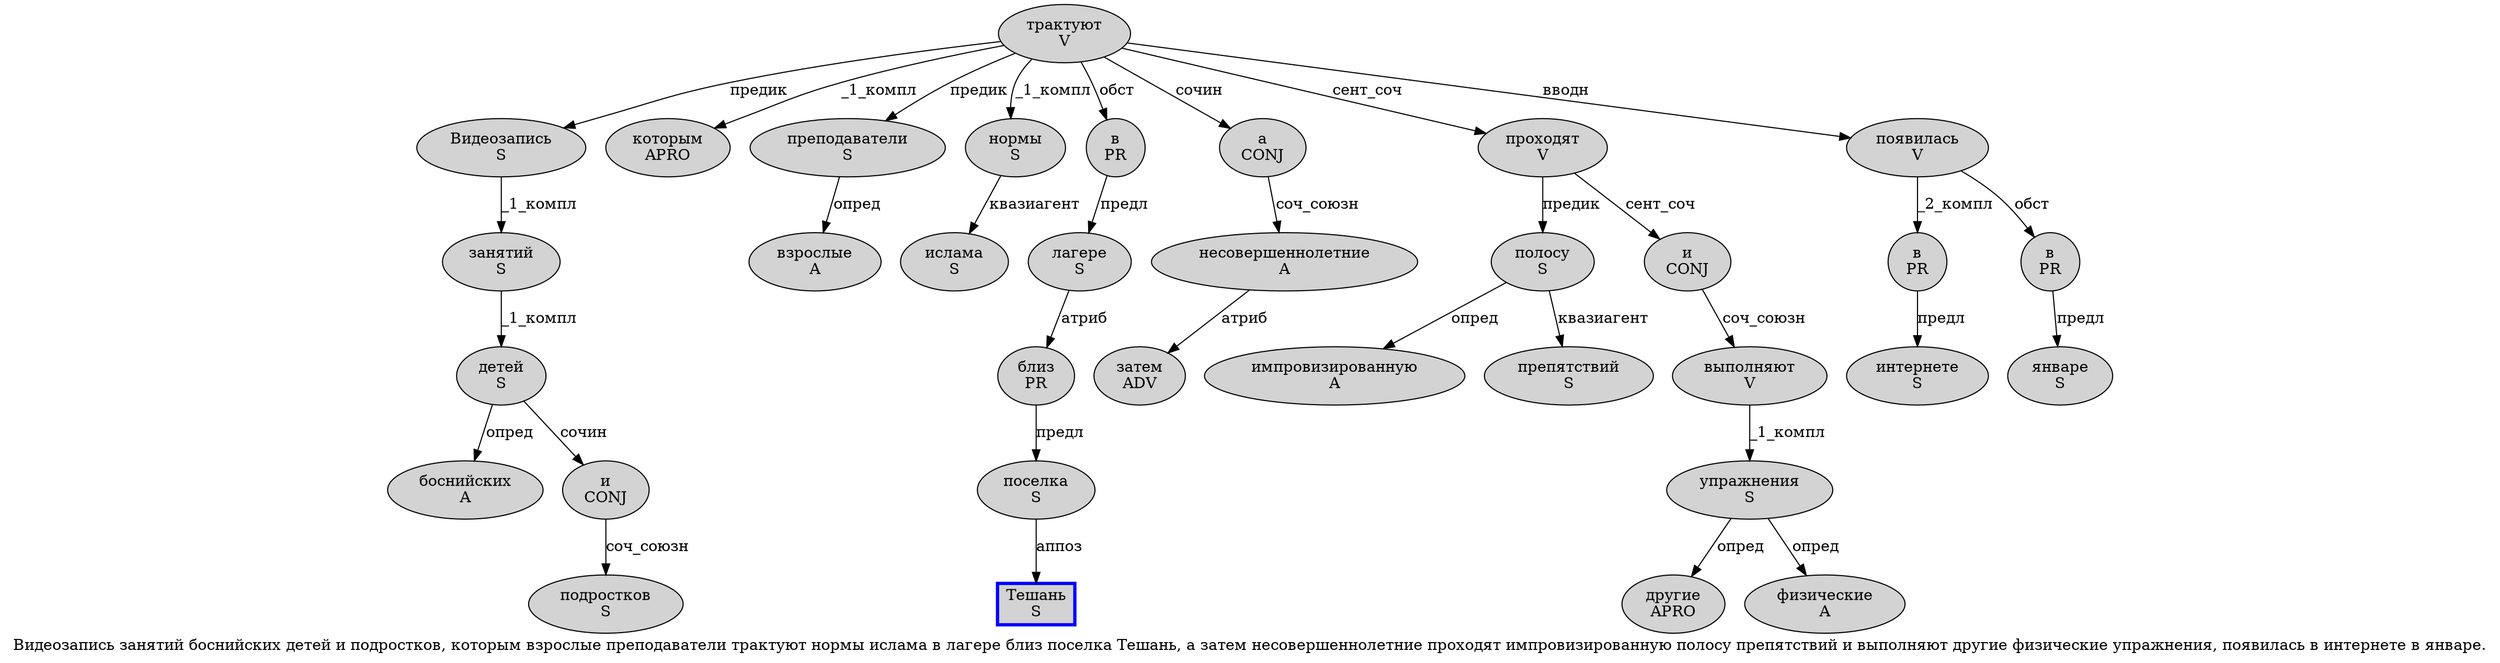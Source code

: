 digraph SENTENCE_83 {
	graph [label="Видеозапись занятий боснийских детей и подростков, которым взрослые преподаватели трактуют нормы ислама в лагере близ поселка Тешань, а затем несовершеннолетние проходят импровизированную полосу препятствий и выполняют другие физические упражнения, появилась в интернете в январе."]
	node [style=filled]
		0 [label="Видеозапись
S" color="" fillcolor=lightgray penwidth=1 shape=ellipse]
		1 [label="занятий
S" color="" fillcolor=lightgray penwidth=1 shape=ellipse]
		2 [label="боснийских
A" color="" fillcolor=lightgray penwidth=1 shape=ellipse]
		3 [label="детей
S" color="" fillcolor=lightgray penwidth=1 shape=ellipse]
		4 [label="и
CONJ" color="" fillcolor=lightgray penwidth=1 shape=ellipse]
		5 [label="подростков
S" color="" fillcolor=lightgray penwidth=1 shape=ellipse]
		7 [label="которым
APRO" color="" fillcolor=lightgray penwidth=1 shape=ellipse]
		8 [label="взрослые
A" color="" fillcolor=lightgray penwidth=1 shape=ellipse]
		9 [label="преподаватели
S" color="" fillcolor=lightgray penwidth=1 shape=ellipse]
		10 [label="трактуют
V" color="" fillcolor=lightgray penwidth=1 shape=ellipse]
		11 [label="нормы
S" color="" fillcolor=lightgray penwidth=1 shape=ellipse]
		12 [label="ислама
S" color="" fillcolor=lightgray penwidth=1 shape=ellipse]
		13 [label="в
PR" color="" fillcolor=lightgray penwidth=1 shape=ellipse]
		14 [label="лагере
S" color="" fillcolor=lightgray penwidth=1 shape=ellipse]
		15 [label="близ
PR" color="" fillcolor=lightgray penwidth=1 shape=ellipse]
		16 [label="поселка
S" color="" fillcolor=lightgray penwidth=1 shape=ellipse]
		17 [label="Тешань
S" color=blue fillcolor=lightgray penwidth=3 shape=box]
		19 [label="а
CONJ" color="" fillcolor=lightgray penwidth=1 shape=ellipse]
		20 [label="затем
ADV" color="" fillcolor=lightgray penwidth=1 shape=ellipse]
		21 [label="несовершеннолетние
A" color="" fillcolor=lightgray penwidth=1 shape=ellipse]
		22 [label="проходят
V" color="" fillcolor=lightgray penwidth=1 shape=ellipse]
		23 [label="импровизированную
A" color="" fillcolor=lightgray penwidth=1 shape=ellipse]
		24 [label="полосу
S" color="" fillcolor=lightgray penwidth=1 shape=ellipse]
		25 [label="препятствий
S" color="" fillcolor=lightgray penwidth=1 shape=ellipse]
		26 [label="и
CONJ" color="" fillcolor=lightgray penwidth=1 shape=ellipse]
		27 [label="выполняют
V" color="" fillcolor=lightgray penwidth=1 shape=ellipse]
		28 [label="другие
APRO" color="" fillcolor=lightgray penwidth=1 shape=ellipse]
		29 [label="физические
A" color="" fillcolor=lightgray penwidth=1 shape=ellipse]
		30 [label="упражнения
S" color="" fillcolor=lightgray penwidth=1 shape=ellipse]
		32 [label="появилась
V" color="" fillcolor=lightgray penwidth=1 shape=ellipse]
		33 [label="в
PR" color="" fillcolor=lightgray penwidth=1 shape=ellipse]
		34 [label="интернете
S" color="" fillcolor=lightgray penwidth=1 shape=ellipse]
		35 [label="в
PR" color="" fillcolor=lightgray penwidth=1 shape=ellipse]
		36 [label="январе
S" color="" fillcolor=lightgray penwidth=1 shape=ellipse]
			22 -> 24 [label="предик"]
			22 -> 26 [label="сент_соч"]
			24 -> 23 [label="опред"]
			24 -> 25 [label="квазиагент"]
			33 -> 34 [label="предл"]
			4 -> 5 [label="соч_союзн"]
			19 -> 21 [label="соч_союзн"]
			1 -> 3 [label="_1_компл"]
			10 -> 0 [label="предик"]
			10 -> 7 [label="_1_компл"]
			10 -> 9 [label="предик"]
			10 -> 11 [label="_1_компл"]
			10 -> 13 [label="обст"]
			10 -> 19 [label="сочин"]
			10 -> 22 [label="сент_соч"]
			10 -> 32 [label="вводн"]
			9 -> 8 [label="опред"]
			21 -> 20 [label="атриб"]
			16 -> 17 [label="аппоз"]
			13 -> 14 [label="предл"]
			3 -> 2 [label="опред"]
			3 -> 4 [label="сочин"]
			11 -> 12 [label="квазиагент"]
			30 -> 28 [label="опред"]
			30 -> 29 [label="опред"]
			27 -> 30 [label="_1_компл"]
			26 -> 27 [label="соч_союзн"]
			15 -> 16 [label="предл"]
			32 -> 33 [label="_2_компл"]
			32 -> 35 [label="обст"]
			35 -> 36 [label="предл"]
			14 -> 15 [label="атриб"]
			0 -> 1 [label="_1_компл"]
}